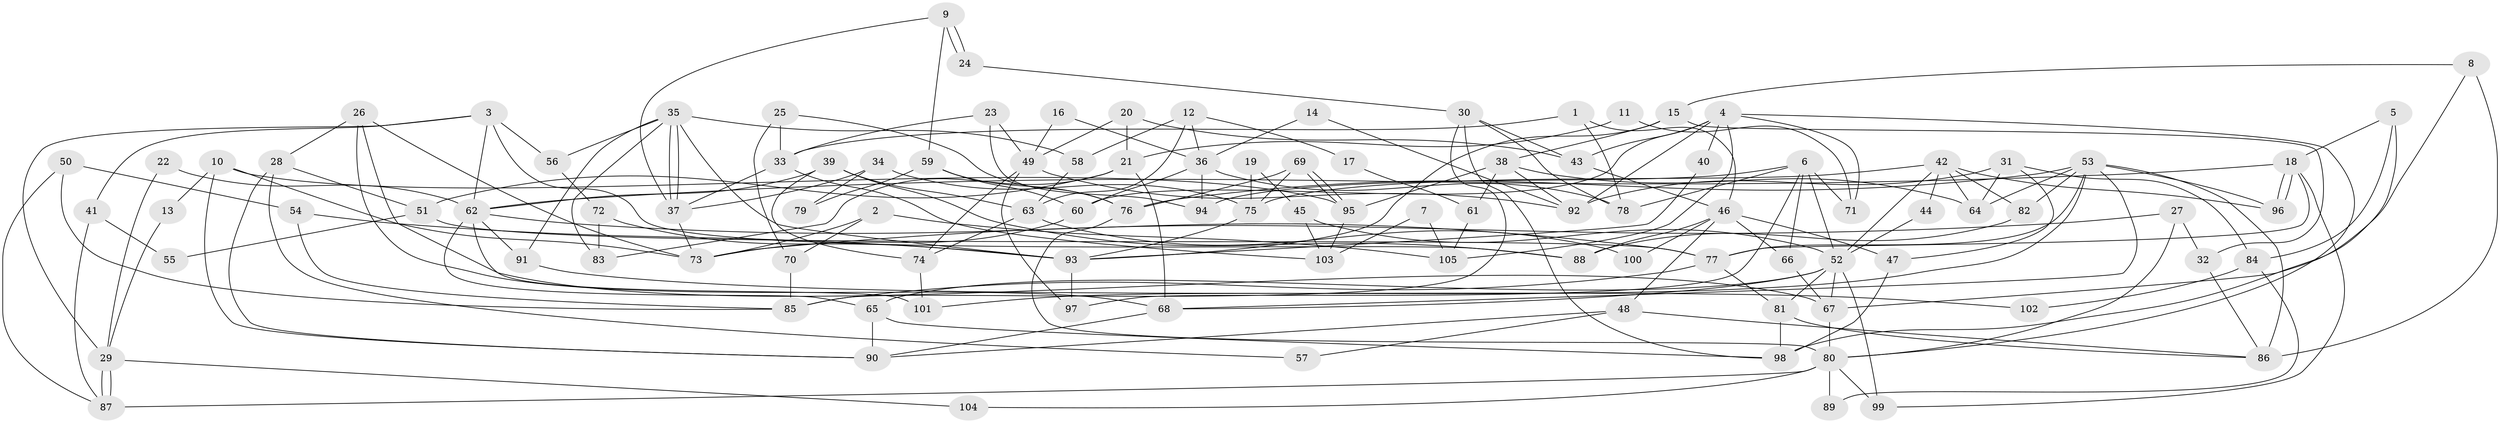 // Generated by graph-tools (version 1.1) at 2025/35/03/09/25 02:35:59]
// undirected, 105 vertices, 210 edges
graph export_dot {
graph [start="1"]
  node [color=gray90,style=filled];
  1;
  2;
  3;
  4;
  5;
  6;
  7;
  8;
  9;
  10;
  11;
  12;
  13;
  14;
  15;
  16;
  17;
  18;
  19;
  20;
  21;
  22;
  23;
  24;
  25;
  26;
  27;
  28;
  29;
  30;
  31;
  32;
  33;
  34;
  35;
  36;
  37;
  38;
  39;
  40;
  41;
  42;
  43;
  44;
  45;
  46;
  47;
  48;
  49;
  50;
  51;
  52;
  53;
  54;
  55;
  56;
  57;
  58;
  59;
  60;
  61;
  62;
  63;
  64;
  65;
  66;
  67;
  68;
  69;
  70;
  71;
  72;
  73;
  74;
  75;
  76;
  77;
  78;
  79;
  80;
  81;
  82;
  83;
  84;
  85;
  86;
  87;
  88;
  89;
  90;
  91;
  92;
  93;
  94;
  95;
  96;
  97;
  98;
  99;
  100;
  101;
  102;
  103;
  104;
  105;
  1 -- 46;
  1 -- 33;
  1 -- 78;
  2 -- 70;
  2 -- 73;
  2 -- 105;
  3 -- 62;
  3 -- 88;
  3 -- 29;
  3 -- 41;
  3 -- 56;
  4 -- 92;
  4 -- 60;
  4 -- 40;
  4 -- 43;
  4 -- 71;
  4 -- 80;
  4 -- 105;
  5 -- 98;
  5 -- 18;
  5 -- 84;
  6 -- 78;
  6 -- 66;
  6 -- 52;
  6 -- 71;
  6 -- 94;
  6 -- 97;
  7 -- 105;
  7 -- 103;
  8 -- 67;
  8 -- 86;
  8 -- 15;
  9 -- 24;
  9 -- 24;
  9 -- 37;
  9 -- 59;
  10 -- 90;
  10 -- 95;
  10 -- 13;
  10 -- 73;
  11 -- 71;
  11 -- 21;
  12 -- 58;
  12 -- 36;
  12 -- 17;
  12 -- 63;
  13 -- 29;
  14 -- 92;
  14 -- 36;
  15 -- 93;
  15 -- 32;
  15 -- 38;
  16 -- 36;
  16 -- 49;
  17 -- 61;
  18 -- 77;
  18 -- 96;
  18 -- 96;
  18 -- 62;
  18 -- 99;
  19 -- 75;
  19 -- 45;
  20 -- 49;
  20 -- 21;
  20 -- 43;
  21 -- 68;
  21 -- 83;
  21 -- 51;
  22 -- 62;
  22 -- 29;
  23 -- 94;
  23 -- 49;
  23 -- 33;
  24 -- 30;
  25 -- 76;
  25 -- 33;
  25 -- 70;
  26 -- 67;
  26 -- 73;
  26 -- 28;
  26 -- 68;
  27 -- 80;
  27 -- 32;
  27 -- 73;
  28 -- 90;
  28 -- 51;
  28 -- 57;
  29 -- 87;
  29 -- 87;
  29 -- 104;
  30 -- 98;
  30 -- 43;
  30 -- 78;
  30 -- 85;
  31 -- 64;
  31 -- 47;
  31 -- 84;
  31 -- 92;
  32 -- 86;
  33 -- 37;
  33 -- 103;
  34 -- 37;
  34 -- 75;
  34 -- 79;
  35 -- 37;
  35 -- 37;
  35 -- 93;
  35 -- 56;
  35 -- 58;
  35 -- 83;
  35 -- 91;
  36 -- 78;
  36 -- 60;
  36 -- 94;
  37 -- 73;
  38 -- 64;
  38 -- 61;
  38 -- 92;
  38 -- 95;
  39 -- 88;
  39 -- 63;
  39 -- 62;
  39 -- 74;
  40 -- 93;
  41 -- 87;
  41 -- 55;
  42 -- 52;
  42 -- 96;
  42 -- 44;
  42 -- 64;
  42 -- 75;
  42 -- 82;
  43 -- 46;
  44 -- 52;
  45 -- 52;
  45 -- 103;
  46 -- 48;
  46 -- 47;
  46 -- 66;
  46 -- 88;
  46 -- 100;
  47 -- 98;
  48 -- 90;
  48 -- 86;
  48 -- 57;
  49 -- 92;
  49 -- 74;
  49 -- 97;
  50 -- 87;
  50 -- 85;
  50 -- 54;
  51 -- 55;
  51 -- 77;
  52 -- 68;
  52 -- 65;
  52 -- 67;
  52 -- 81;
  52 -- 99;
  53 -- 76;
  53 -- 77;
  53 -- 64;
  53 -- 68;
  53 -- 82;
  53 -- 86;
  53 -- 96;
  53 -- 101;
  54 -- 85;
  54 -- 93;
  56 -- 72;
  58 -- 63;
  59 -- 76;
  59 -- 60;
  59 -- 79;
  60 -- 73;
  61 -- 105;
  62 -- 65;
  62 -- 77;
  62 -- 91;
  62 -- 101;
  63 -- 74;
  63 -- 100;
  65 -- 90;
  65 -- 98;
  66 -- 67;
  67 -- 80;
  68 -- 90;
  69 -- 95;
  69 -- 95;
  69 -- 75;
  69 -- 76;
  70 -- 85;
  72 -- 93;
  72 -- 83;
  74 -- 101;
  75 -- 93;
  76 -- 80;
  77 -- 81;
  77 -- 85;
  80 -- 99;
  80 -- 87;
  80 -- 89;
  80 -- 104;
  81 -- 86;
  81 -- 98;
  82 -- 88;
  84 -- 89;
  84 -- 102;
  91 -- 102;
  93 -- 97;
  95 -- 103;
}
